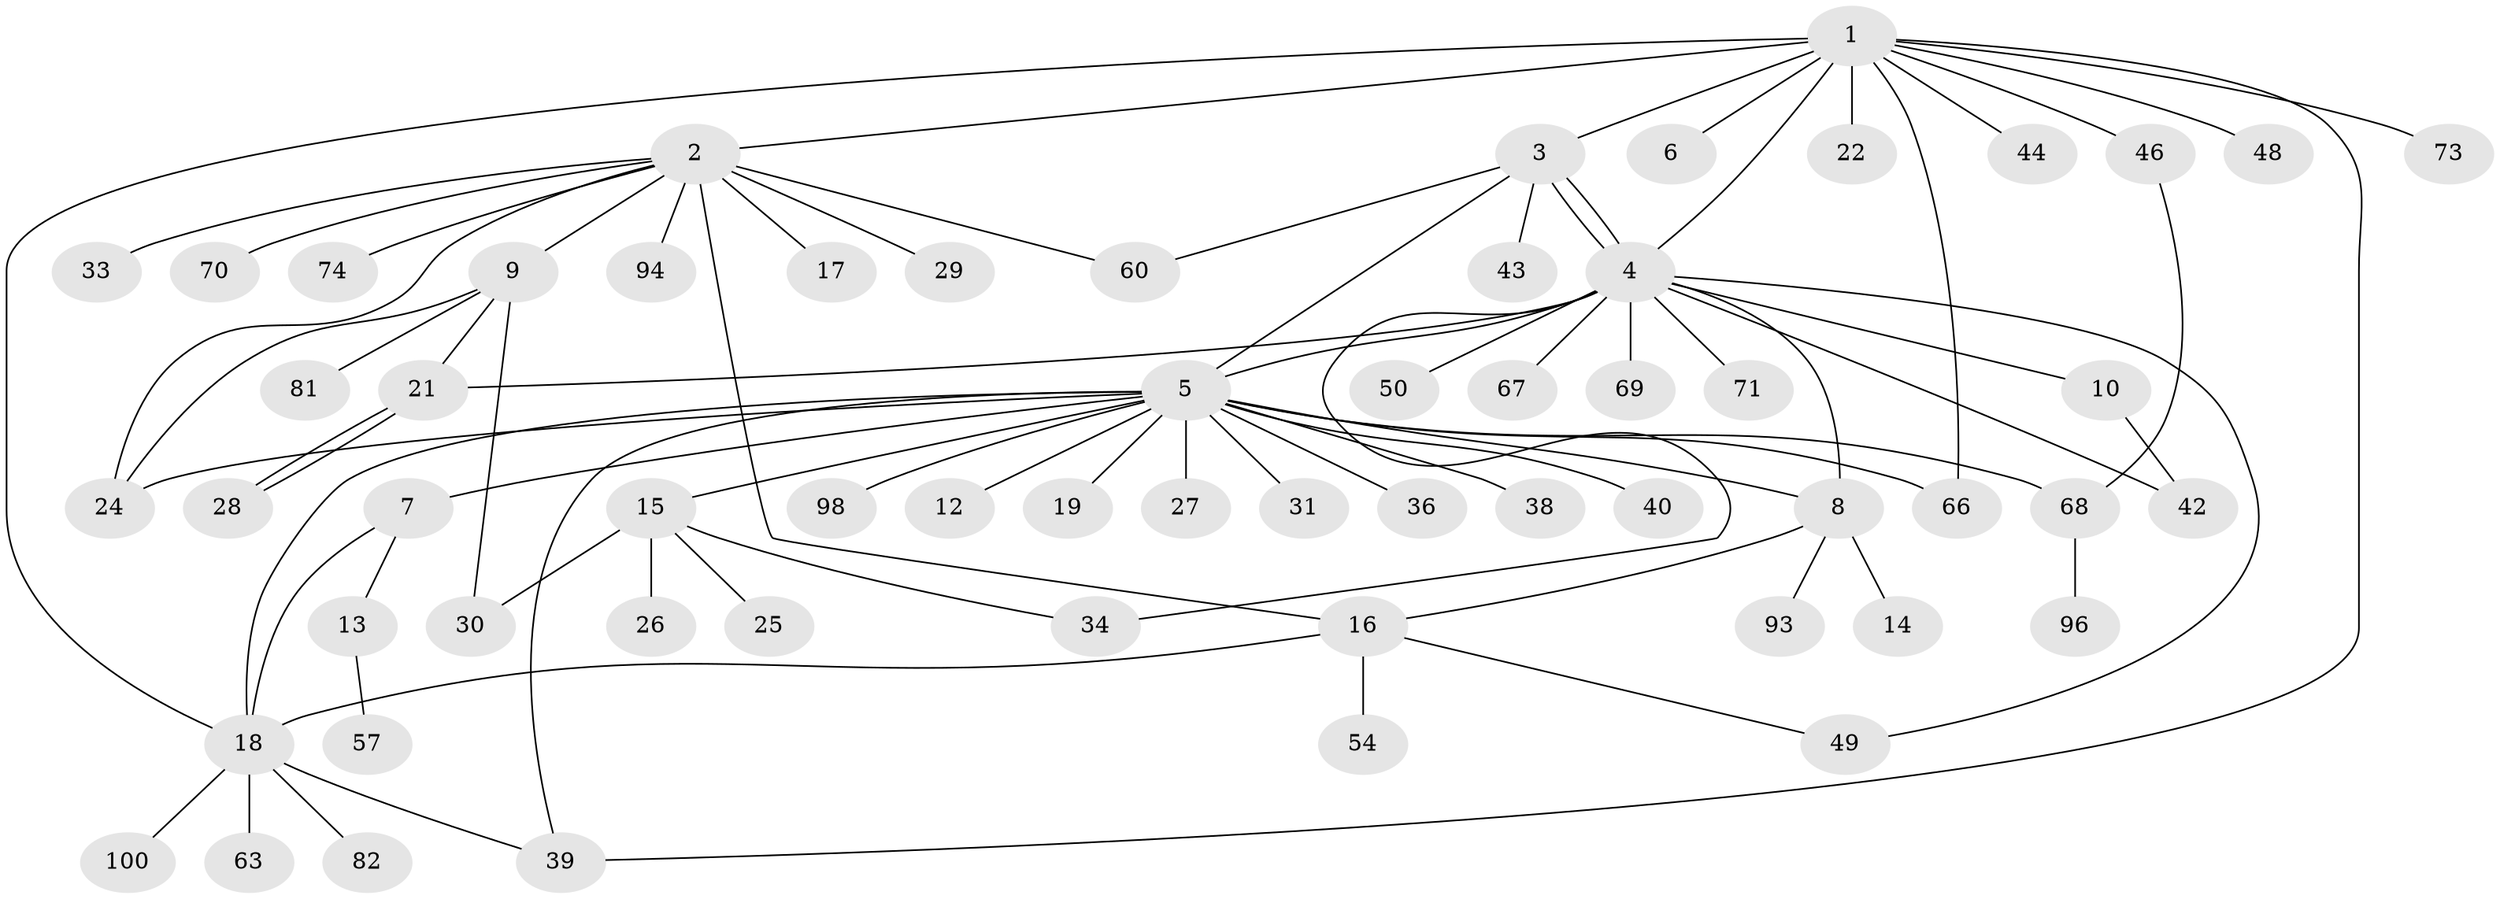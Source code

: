 // original degree distribution, {12: 0.01, 13: 0.01, 6: 0.02, 14: 0.01, 19: 0.01, 1: 0.54, 3: 0.08, 5: 0.03, 2: 0.23, 8: 0.02, 7: 0.01, 4: 0.03}
// Generated by graph-tools (version 1.1) at 2025/18/03/04/25 18:18:20]
// undirected, 60 vertices, 80 edges
graph export_dot {
graph [start="1"]
  node [color=gray90,style=filled];
  1 [super="+23+11"];
  2 [super="+20"];
  3;
  4;
  5;
  6;
  7;
  8;
  9;
  10 [super="+37"];
  12 [super="+45"];
  13;
  14;
  15 [super="+52+56+91"];
  16 [super="+32+76+80+84"];
  17;
  18 [super="+35+62+55"];
  19;
  21;
  22;
  24 [super="+53"];
  25;
  26;
  27 [super="+41"];
  28;
  29;
  30 [super="+97"];
  31;
  33;
  34 [super="+72"];
  36;
  38;
  39 [super="+47"];
  40;
  42 [super="+59"];
  43;
  44;
  46;
  48;
  49;
  50;
  54 [super="+88+64"];
  57;
  60 [super="+75"];
  63;
  66;
  67;
  68 [super="+89"];
  69;
  70;
  71 [super="+99"];
  73;
  74;
  81;
  82;
  93 [super="+95"];
  94;
  96;
  98;
  100;
  1 -- 2 [weight=2];
  1 -- 3;
  1 -- 6;
  1 -- 22;
  1 -- 44;
  1 -- 48;
  1 -- 66;
  1 -- 73;
  1 -- 18;
  1 -- 4;
  1 -- 46;
  1 -- 39;
  2 -- 9;
  2 -- 17;
  2 -- 29;
  2 -- 33;
  2 -- 60;
  2 -- 70;
  2 -- 74;
  2 -- 94;
  2 -- 24;
  2 -- 16;
  3 -- 4;
  3 -- 4;
  3 -- 5;
  3 -- 43;
  3 -- 60;
  4 -- 5;
  4 -- 8;
  4 -- 10;
  4 -- 21;
  4 -- 34;
  4 -- 42;
  4 -- 49;
  4 -- 50;
  4 -- 67;
  4 -- 69;
  4 -- 71;
  5 -- 7;
  5 -- 8;
  5 -- 12;
  5 -- 15;
  5 -- 18;
  5 -- 19;
  5 -- 27;
  5 -- 31;
  5 -- 36;
  5 -- 38;
  5 -- 39 [weight=2];
  5 -- 40;
  5 -- 66;
  5 -- 68;
  5 -- 98;
  5 -- 24;
  7 -- 13;
  7 -- 18;
  8 -- 14;
  8 -- 16;
  8 -- 93;
  9 -- 21;
  9 -- 24;
  9 -- 30;
  9 -- 81;
  10 -- 42;
  13 -- 57;
  15 -- 25;
  15 -- 26;
  15 -- 30;
  15 -- 34;
  16 -- 54;
  16 -- 18;
  16 -- 49;
  18 -- 100;
  18 -- 82;
  18 -- 63;
  18 -- 39;
  21 -- 28;
  21 -- 28;
  46 -- 68;
  68 -- 96;
}
